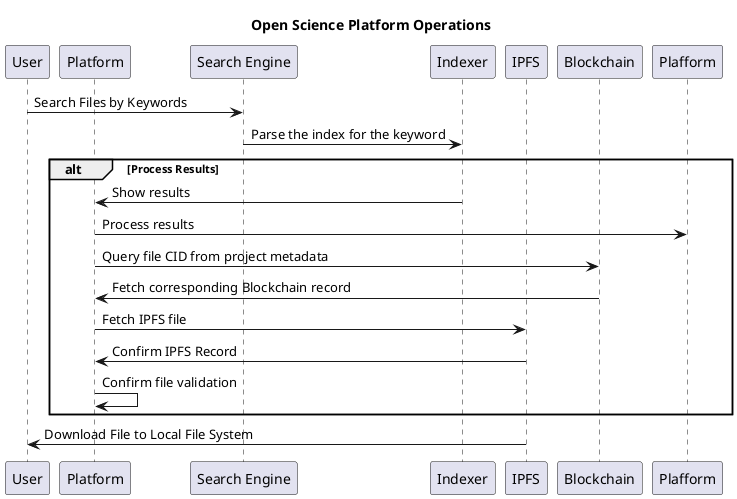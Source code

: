 @startuml

title Open Science Platform Operations

participant User as "User"
participant Platform as "Platform"
participant SE as "Search Engine"
participant Indexer as "Indexer"
participant IPFS as "IPFS"
participant Blockchain as "Blockchain"

User -> SE: Search Files by Keywords
SE -> Indexer: Parse the index for the keyword


alt Process Results
    Indexer -> Platform: Show results

    Platform -> Plafform: Process results

    Platform -> Blockchain: Query file CID from project metadata
    Blockchain -> Platform: Fetch corresponding Blockchain record

    Platform -> IPFS: Fetch IPFS file
    IPFS -> Platform: Confirm IPFS Record

    Platform -> Platform: Confirm file validation

end

IPFS -> User: Download File to Local File System

@enduml

